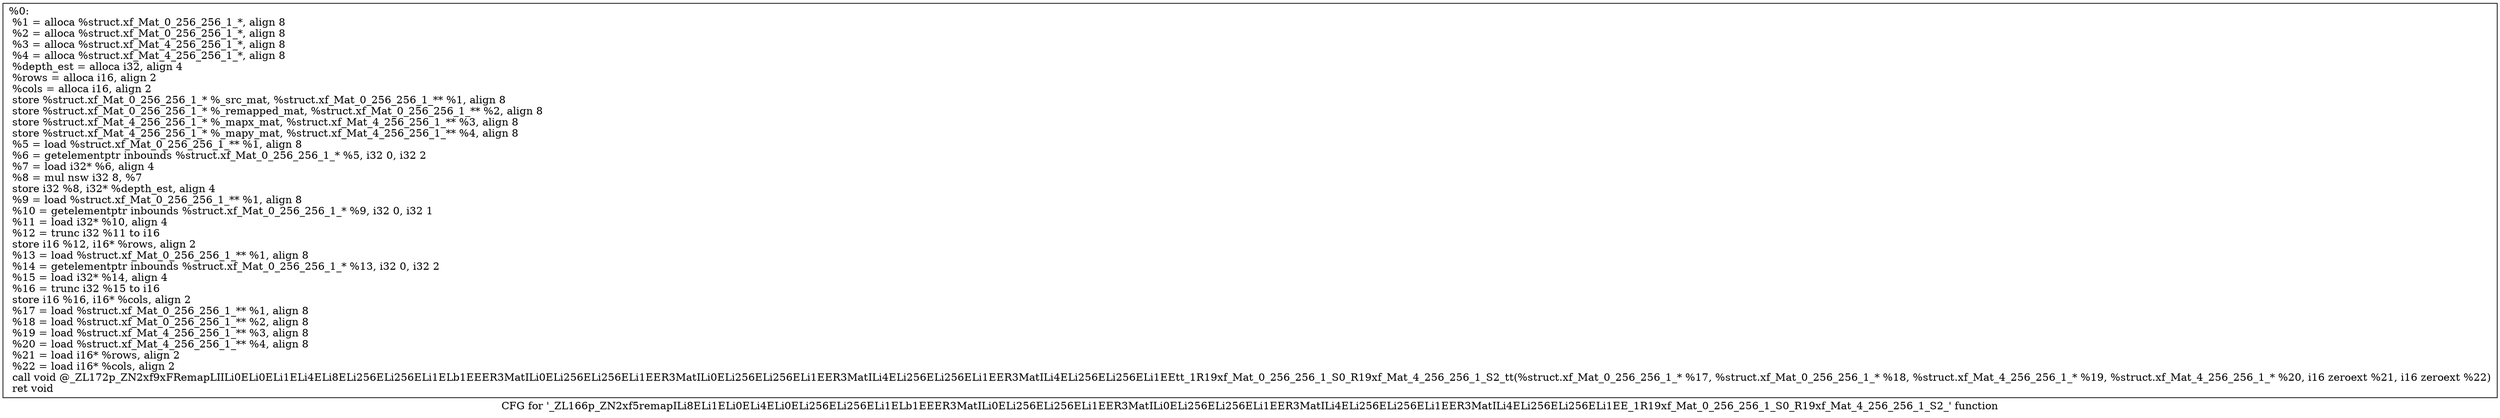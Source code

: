 digraph "CFG for '_ZL166p_ZN2xf5remapILi8ELi1ELi0ELi4ELi0ELi256ELi256ELi1ELb1EEER3MatILi0ELi256ELi256ELi1EER3MatILi0ELi256ELi256ELi1EER3MatILi4ELi256ELi256ELi1EER3MatILi4ELi256ELi256ELi1EE_1R19xf_Mat_0_256_256_1_S0_R19xf_Mat_4_256_256_1_S2_' function" {
	label="CFG for '_ZL166p_ZN2xf5remapILi8ELi1ELi0ELi4ELi0ELi256ELi256ELi1ELb1EEER3MatILi0ELi256ELi256ELi1EER3MatILi0ELi256ELi256ELi1EER3MatILi4ELi256ELi256ELi1EER3MatILi4ELi256ELi256ELi1EE_1R19xf_Mat_0_256_256_1_S0_R19xf_Mat_4_256_256_1_S2_' function";

	Node0x2865660 [shape=record,label="{%0:\l  %1 = alloca %struct.xf_Mat_0_256_256_1_*, align 8\l  %2 = alloca %struct.xf_Mat_0_256_256_1_*, align 8\l  %3 = alloca %struct.xf_Mat_4_256_256_1_*, align 8\l  %4 = alloca %struct.xf_Mat_4_256_256_1_*, align 8\l  %depth_est = alloca i32, align 4\l  %rows = alloca i16, align 2\l  %cols = alloca i16, align 2\l  store %struct.xf_Mat_0_256_256_1_* %_src_mat, %struct.xf_Mat_0_256_256_1_** %1, align 8\l  store %struct.xf_Mat_0_256_256_1_* %_remapped_mat, %struct.xf_Mat_0_256_256_1_** %2, align 8\l  store %struct.xf_Mat_4_256_256_1_* %_mapx_mat, %struct.xf_Mat_4_256_256_1_** %3, align 8\l  store %struct.xf_Mat_4_256_256_1_* %_mapy_mat, %struct.xf_Mat_4_256_256_1_** %4, align 8\l  %5 = load %struct.xf_Mat_0_256_256_1_** %1, align 8\l  %6 = getelementptr inbounds %struct.xf_Mat_0_256_256_1_* %5, i32 0, i32 2\l  %7 = load i32* %6, align 4\l  %8 = mul nsw i32 8, %7\l  store i32 %8, i32* %depth_est, align 4\l  %9 = load %struct.xf_Mat_0_256_256_1_** %1, align 8\l  %10 = getelementptr inbounds %struct.xf_Mat_0_256_256_1_* %9, i32 0, i32 1\l  %11 = load i32* %10, align 4\l  %12 = trunc i32 %11 to i16\l  store i16 %12, i16* %rows, align 2\l  %13 = load %struct.xf_Mat_0_256_256_1_** %1, align 8\l  %14 = getelementptr inbounds %struct.xf_Mat_0_256_256_1_* %13, i32 0, i32 2\l  %15 = load i32* %14, align 4\l  %16 = trunc i32 %15 to i16\l  store i16 %16, i16* %cols, align 2\l  %17 = load %struct.xf_Mat_0_256_256_1_** %1, align 8\l  %18 = load %struct.xf_Mat_0_256_256_1_** %2, align 8\l  %19 = load %struct.xf_Mat_4_256_256_1_** %3, align 8\l  %20 = load %struct.xf_Mat_4_256_256_1_** %4, align 8\l  %21 = load i16* %rows, align 2\l  %22 = load i16* %cols, align 2\l  call void @_ZL172p_ZN2xf9xFRemapLIILi0ELi0ELi1ELi4ELi8ELi256ELi256ELi1ELb1EEER3MatILi0ELi256ELi256ELi1EER3MatILi0ELi256ELi256ELi1EER3MatILi4ELi256ELi256ELi1EER3MatILi4ELi256ELi256ELi1EEtt_1R19xf_Mat_0_256_256_1_S0_R19xf_Mat_4_256_256_1_S2_tt(%struct.xf_Mat_0_256_256_1_* %17, %struct.xf_Mat_0_256_256_1_* %18, %struct.xf_Mat_4_256_256_1_* %19, %struct.xf_Mat_4_256_256_1_* %20, i16 zeroext %21, i16 zeroext %22)\l  ret void\l}"];
}
